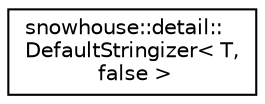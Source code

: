 digraph "Graphical Class Hierarchy"
{
 // INTERACTIVE_SVG=YES
  edge [fontname="Helvetica",fontsize="10",labelfontname="Helvetica",labelfontsize="10"];
  node [fontname="Helvetica",fontsize="10",shape=record];
  rankdir="LR";
  Node0 [label="snowhouse::detail::\lDefaultStringizer\< T,\l false \>",height=0.2,width=0.4,color="black", fillcolor="white", style="filled",URL="$structsnowhouse_1_1detail_1_1DefaultStringizer_3_01T_00_01false_01_4.html"];
}
